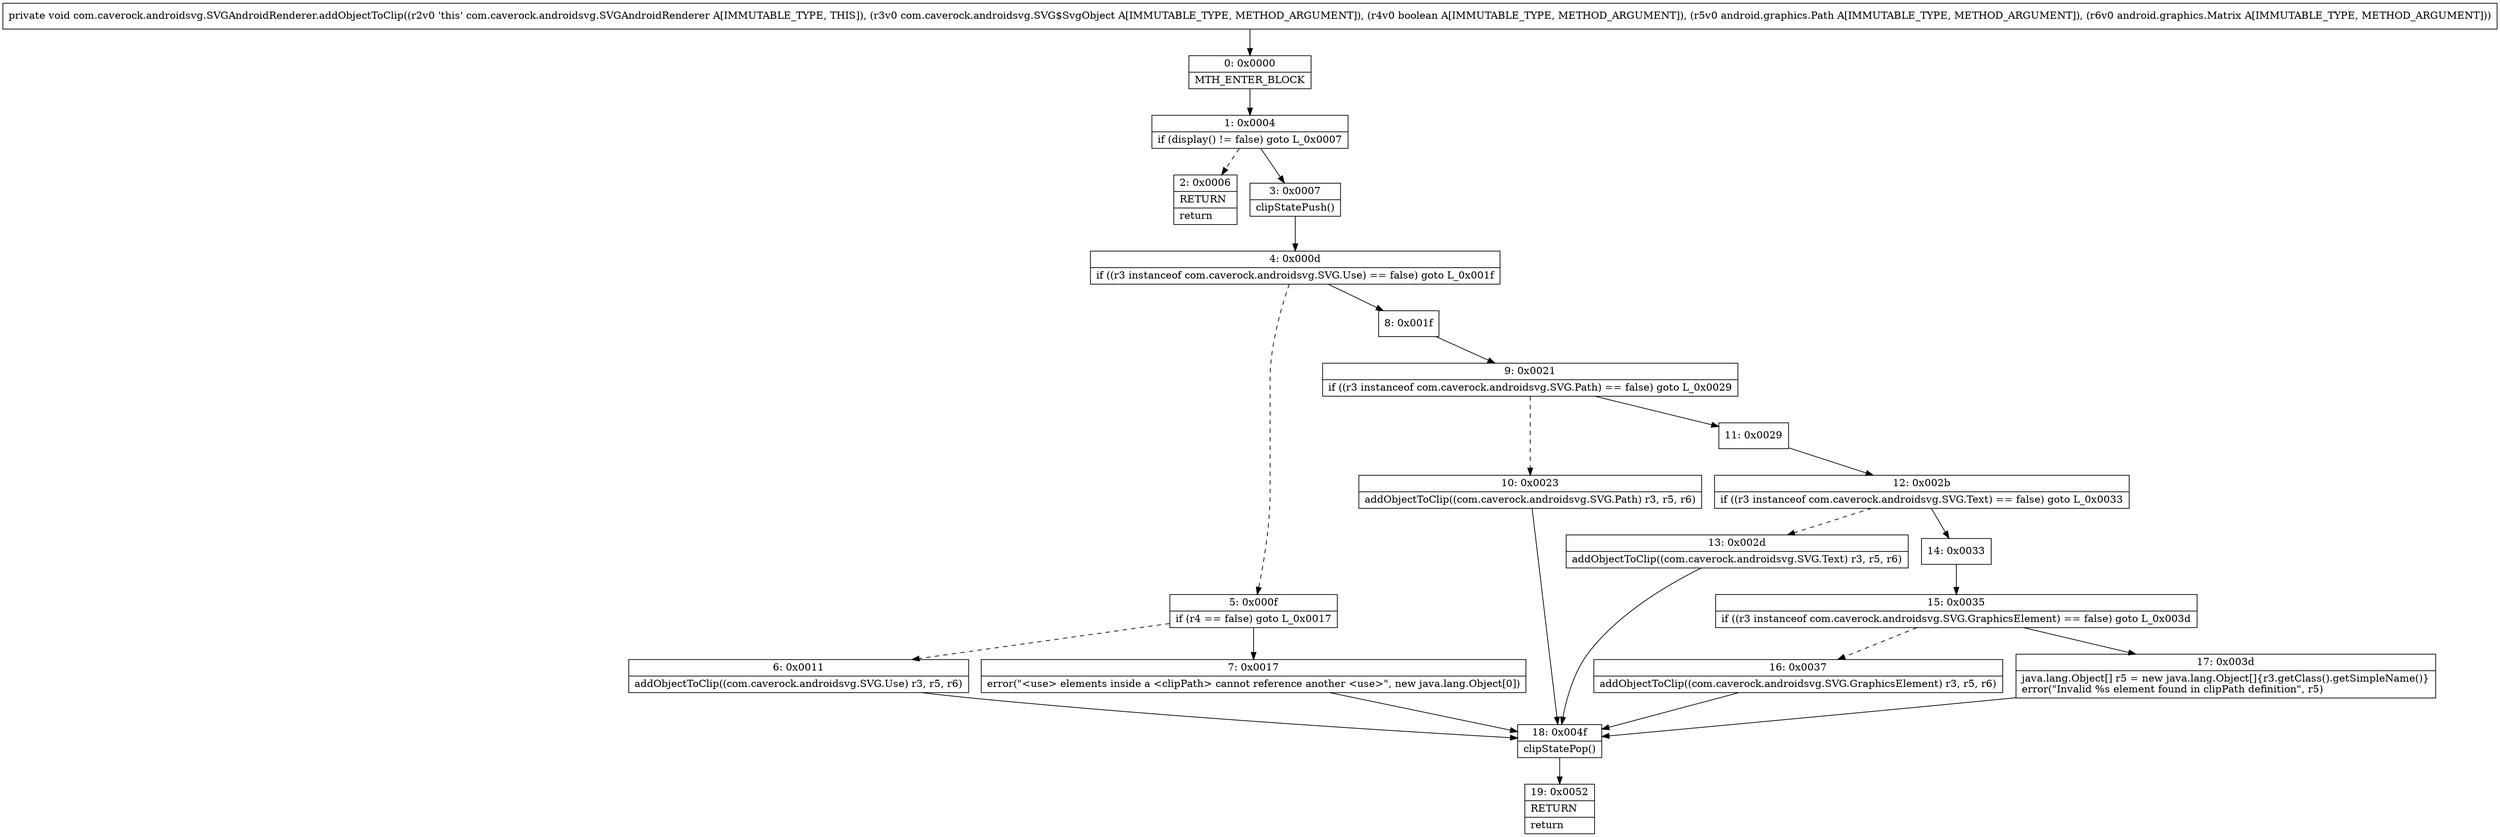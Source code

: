 digraph "CFG forcom.caverock.androidsvg.SVGAndroidRenderer.addObjectToClip(Lcom\/caverock\/androidsvg\/SVG$SvgObject;ZLandroid\/graphics\/Path;Landroid\/graphics\/Matrix;)V" {
Node_0 [shape=record,label="{0\:\ 0x0000|MTH_ENTER_BLOCK\l}"];
Node_1 [shape=record,label="{1\:\ 0x0004|if (display() != false) goto L_0x0007\l}"];
Node_2 [shape=record,label="{2\:\ 0x0006|RETURN\l|return\l}"];
Node_3 [shape=record,label="{3\:\ 0x0007|clipStatePush()\l}"];
Node_4 [shape=record,label="{4\:\ 0x000d|if ((r3 instanceof com.caverock.androidsvg.SVG.Use) == false) goto L_0x001f\l}"];
Node_5 [shape=record,label="{5\:\ 0x000f|if (r4 == false) goto L_0x0017\l}"];
Node_6 [shape=record,label="{6\:\ 0x0011|addObjectToClip((com.caverock.androidsvg.SVG.Use) r3, r5, r6)\l}"];
Node_7 [shape=record,label="{7\:\ 0x0017|error(\"\<use\> elements inside a \<clipPath\> cannot reference another \<use\>\", new java.lang.Object[0])\l}"];
Node_8 [shape=record,label="{8\:\ 0x001f}"];
Node_9 [shape=record,label="{9\:\ 0x0021|if ((r3 instanceof com.caverock.androidsvg.SVG.Path) == false) goto L_0x0029\l}"];
Node_10 [shape=record,label="{10\:\ 0x0023|addObjectToClip((com.caverock.androidsvg.SVG.Path) r3, r5, r6)\l}"];
Node_11 [shape=record,label="{11\:\ 0x0029}"];
Node_12 [shape=record,label="{12\:\ 0x002b|if ((r3 instanceof com.caverock.androidsvg.SVG.Text) == false) goto L_0x0033\l}"];
Node_13 [shape=record,label="{13\:\ 0x002d|addObjectToClip((com.caverock.androidsvg.SVG.Text) r3, r5, r6)\l}"];
Node_14 [shape=record,label="{14\:\ 0x0033}"];
Node_15 [shape=record,label="{15\:\ 0x0035|if ((r3 instanceof com.caverock.androidsvg.SVG.GraphicsElement) == false) goto L_0x003d\l}"];
Node_16 [shape=record,label="{16\:\ 0x0037|addObjectToClip((com.caverock.androidsvg.SVG.GraphicsElement) r3, r5, r6)\l}"];
Node_17 [shape=record,label="{17\:\ 0x003d|java.lang.Object[] r5 = new java.lang.Object[]\{r3.getClass().getSimpleName()\}\lerror(\"Invalid %s element found in clipPath definition\", r5)\l}"];
Node_18 [shape=record,label="{18\:\ 0x004f|clipStatePop()\l}"];
Node_19 [shape=record,label="{19\:\ 0x0052|RETURN\l|return\l}"];
MethodNode[shape=record,label="{private void com.caverock.androidsvg.SVGAndroidRenderer.addObjectToClip((r2v0 'this' com.caverock.androidsvg.SVGAndroidRenderer A[IMMUTABLE_TYPE, THIS]), (r3v0 com.caverock.androidsvg.SVG$SvgObject A[IMMUTABLE_TYPE, METHOD_ARGUMENT]), (r4v0 boolean A[IMMUTABLE_TYPE, METHOD_ARGUMENT]), (r5v0 android.graphics.Path A[IMMUTABLE_TYPE, METHOD_ARGUMENT]), (r6v0 android.graphics.Matrix A[IMMUTABLE_TYPE, METHOD_ARGUMENT])) }"];
MethodNode -> Node_0;
Node_0 -> Node_1;
Node_1 -> Node_2[style=dashed];
Node_1 -> Node_3;
Node_3 -> Node_4;
Node_4 -> Node_5[style=dashed];
Node_4 -> Node_8;
Node_5 -> Node_6[style=dashed];
Node_5 -> Node_7;
Node_6 -> Node_18;
Node_7 -> Node_18;
Node_8 -> Node_9;
Node_9 -> Node_10[style=dashed];
Node_9 -> Node_11;
Node_10 -> Node_18;
Node_11 -> Node_12;
Node_12 -> Node_13[style=dashed];
Node_12 -> Node_14;
Node_13 -> Node_18;
Node_14 -> Node_15;
Node_15 -> Node_16[style=dashed];
Node_15 -> Node_17;
Node_16 -> Node_18;
Node_17 -> Node_18;
Node_18 -> Node_19;
}

